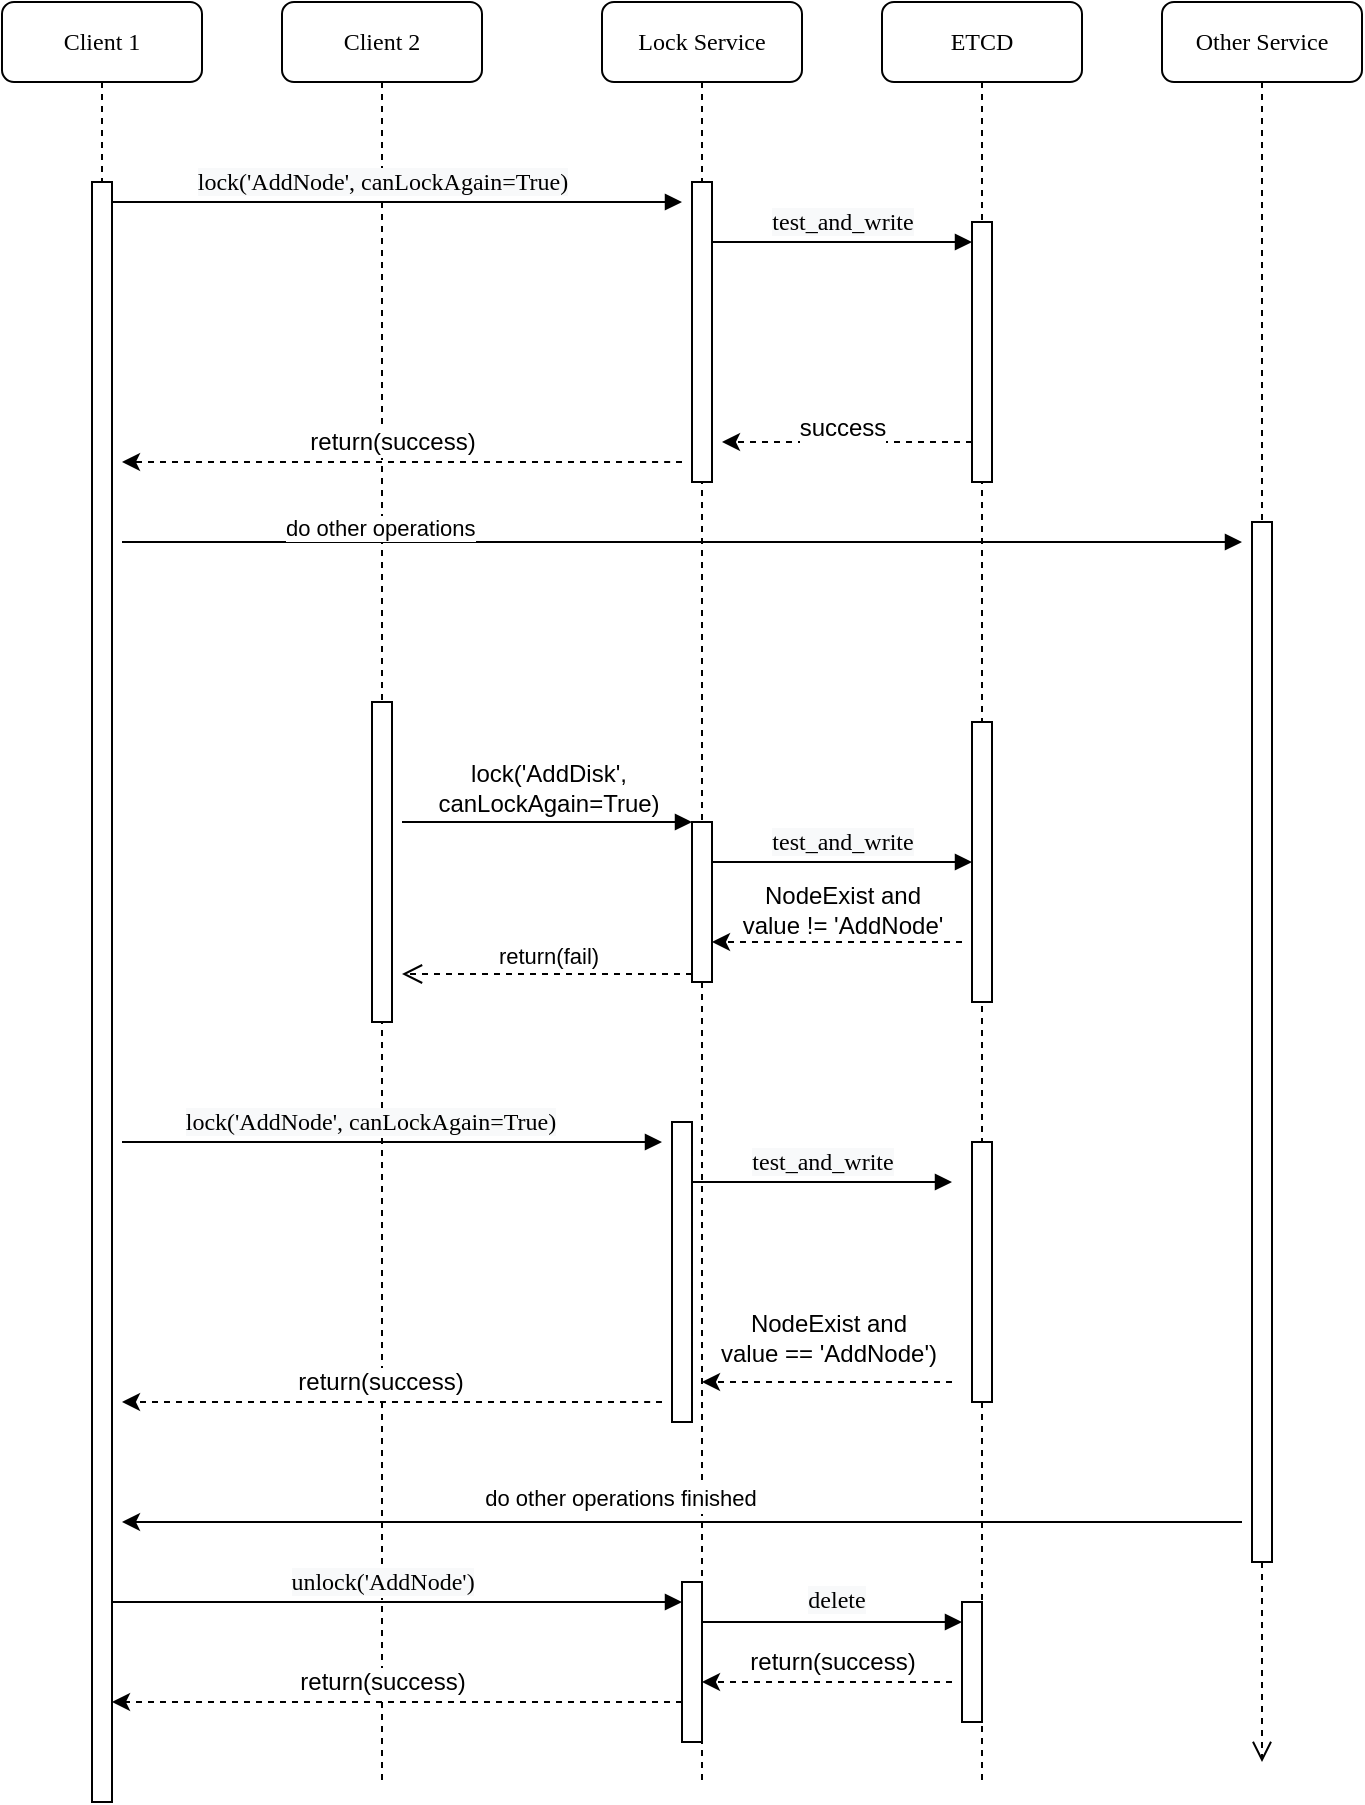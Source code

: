 <mxfile version="12.4.8" type="github">
  <diagram name="Page-1" id="13e1069c-82ec-6db2-03f1-153e76fe0fe0">
    <mxGraphModel dx="782" dy="446" grid="1" gridSize="10" guides="1" tooltips="1" connect="1" arrows="1" fold="1" page="1" pageScale="1" pageWidth="1100" pageHeight="850" background="#ffffff" math="0" shadow="0">
      <root>
        <mxCell id="0"/>
        <mxCell id="1" parent="0"/>
        <mxCell id="7baba1c4bc27f4b0-2" value="Client 2" style="shape=umlLifeline;perimeter=lifelinePerimeter;whiteSpace=wrap;html=1;container=1;collapsible=0;recursiveResize=0;outlineConnect=0;rounded=1;shadow=0;comic=0;labelBackgroundColor=none;strokeWidth=1;fontFamily=Verdana;fontSize=12;align=center;" parent="1" vertex="1">
          <mxGeometry x="240" y="80" width="100" height="890" as="geometry"/>
        </mxCell>
        <mxCell id="7baba1c4bc27f4b0-10" value="" style="html=1;points=[];perimeter=orthogonalPerimeter;rounded=0;shadow=0;comic=0;labelBackgroundColor=none;strokeWidth=1;fontFamily=Verdana;fontSize=12;align=center;" parent="7baba1c4bc27f4b0-2" vertex="1">
          <mxGeometry x="45" y="350" width="10" height="160" as="geometry"/>
        </mxCell>
        <mxCell id="7baba1c4bc27f4b0-3" value="Lock Service" style="shape=umlLifeline;perimeter=lifelinePerimeter;whiteSpace=wrap;html=1;container=1;collapsible=0;recursiveResize=0;outlineConnect=0;rounded=1;shadow=0;comic=0;labelBackgroundColor=none;strokeWidth=1;fontFamily=Verdana;fontSize=12;align=center;fillColor=#ffffff;" parent="1" vertex="1">
          <mxGeometry x="400" y="80" width="100" height="890" as="geometry"/>
        </mxCell>
        <mxCell id="7baba1c4bc27f4b0-13" value="" style="html=1;points=[];perimeter=orthogonalPerimeter;rounded=0;shadow=0;comic=0;labelBackgroundColor=none;strokeWidth=1;fontFamily=Verdana;fontSize=12;align=center;" parent="7baba1c4bc27f4b0-3" vertex="1">
          <mxGeometry x="45" y="90" width="10" height="150" as="geometry"/>
        </mxCell>
        <mxCell id="AFSu2onyiTdUrIdWj_2S-10" value="" style="html=1;points=[];perimeter=orthogonalPerimeter;" parent="7baba1c4bc27f4b0-3" vertex="1">
          <mxGeometry x="45" y="410" width="10" height="80" as="geometry"/>
        </mxCell>
        <mxCell id="7baba1c4bc27f4b0-4" value="ETCD" style="shape=umlLifeline;perimeter=lifelinePerimeter;whiteSpace=wrap;html=1;container=1;collapsible=0;recursiveResize=0;outlineConnect=0;rounded=1;shadow=0;comic=0;labelBackgroundColor=none;strokeWidth=1;fontFamily=Verdana;fontSize=12;align=center;" parent="1" vertex="1">
          <mxGeometry x="540" y="80" width="100" height="890" as="geometry"/>
        </mxCell>
        <mxCell id="7baba1c4bc27f4b0-16" value="" style="html=1;points=[];perimeter=orthogonalPerimeter;rounded=0;shadow=0;comic=0;labelBackgroundColor=none;strokeWidth=1;fontFamily=Verdana;fontSize=12;align=center;" parent="7baba1c4bc27f4b0-4" vertex="1">
          <mxGeometry x="45" y="110" width="10" height="130" as="geometry"/>
        </mxCell>
        <mxCell id="IGkkfEzJJo0-nALvQGHa-2" value="" style="html=1;points=[];perimeter=orthogonalPerimeter;rounded=0;shadow=0;comic=0;labelBackgroundColor=none;strokeWidth=1;fontFamily=Verdana;fontSize=12;align=center;" vertex="1" parent="7baba1c4bc27f4b0-4">
          <mxGeometry x="45" y="570" width="10" height="130" as="geometry"/>
        </mxCell>
        <mxCell id="7baba1c4bc27f4b0-5" value="Other Service" style="shape=umlLifeline;perimeter=lifelinePerimeter;whiteSpace=wrap;html=1;container=1;collapsible=0;recursiveResize=0;outlineConnect=0;rounded=1;shadow=0;comic=0;labelBackgroundColor=none;strokeWidth=1;fontFamily=Verdana;fontSize=12;align=center;" parent="1" vertex="1">
          <mxGeometry x="680" y="80" width="100" height="780" as="geometry"/>
        </mxCell>
        <mxCell id="7baba1c4bc27f4b0-19" value="" style="html=1;points=[];perimeter=orthogonalPerimeter;rounded=0;shadow=0;comic=0;labelBackgroundColor=none;strokeWidth=1;fontFamily=Verdana;fontSize=12;align=center;" parent="7baba1c4bc27f4b0-5" vertex="1">
          <mxGeometry x="45" y="260" width="10" height="520" as="geometry"/>
        </mxCell>
        <mxCell id="7baba1c4bc27f4b0-8" value="Client 1" style="shape=umlLifeline;perimeter=lifelinePerimeter;whiteSpace=wrap;html=1;container=1;collapsible=0;recursiveResize=0;outlineConnect=0;rounded=1;shadow=0;comic=0;labelBackgroundColor=none;strokeWidth=1;fontFamily=Verdana;fontSize=12;align=center;" parent="1" vertex="1">
          <mxGeometry x="100" y="80" width="100" height="900" as="geometry"/>
        </mxCell>
        <mxCell id="7baba1c4bc27f4b0-9" value="" style="html=1;points=[];perimeter=orthogonalPerimeter;rounded=0;shadow=0;comic=0;labelBackgroundColor=none;strokeWidth=1;fontFamily=Verdana;fontSize=12;align=center;" parent="7baba1c4bc27f4b0-8" vertex="1">
          <mxGeometry x="45" y="90" width="10" height="810" as="geometry"/>
        </mxCell>
        <mxCell id="7baba1c4bc27f4b0-17" value="" style="html=1;verticalAlign=bottom;endArrow=block;labelBackgroundColor=none;fontFamily=Verdana;fontSize=12;edgeStyle=elbowEdgeStyle;elbow=vertical;" parent="1" edge="1">
          <mxGeometry y="10" relative="1" as="geometry">
            <mxPoint x="455" y="200" as="sourcePoint"/>
            <Array as="points">
              <mxPoint x="530" y="200"/>
              <mxPoint x="520" y="180"/>
              <mxPoint x="460" y="200"/>
            </Array>
            <mxPoint x="585" y="200" as="targetPoint"/>
            <mxPoint as="offset"/>
          </mxGeometry>
        </mxCell>
        <mxCell id="AFSu2onyiTdUrIdWj_2S-5" value="&lt;span style=&quot;font-family: &amp;#34;verdana&amp;#34; ; background-color: rgb(248 , 249 , 250)&quot;&gt;test_and_write&lt;/span&gt;" style="text;html=1;align=center;verticalAlign=middle;resizable=0;points=[];labelBackgroundColor=#ffffff;" parent="7baba1c4bc27f4b0-17" vertex="1" connectable="0">
          <mxGeometry x="0.154" y="33" relative="1" as="geometry">
            <mxPoint x="-10" y="23" as="offset"/>
          </mxGeometry>
        </mxCell>
        <mxCell id="7baba1c4bc27f4b0-22" value="" style="html=1;points=[];perimeter=orthogonalPerimeter;rounded=0;shadow=0;comic=0;labelBackgroundColor=none;strokeWidth=1;fontFamily=Verdana;fontSize=12;align=center;" parent="1" vertex="1">
          <mxGeometry x="585" y="440" width="10" height="140" as="geometry"/>
        </mxCell>
        <mxCell id="7baba1c4bc27f4b0-30" value="" style="html=1;verticalAlign=bottom;endArrow=open;dashed=1;endSize=8;labelBackgroundColor=none;fontFamily=Verdana;fontSize=12;edgeStyle=elbowEdgeStyle;elbow=vertical;" parent="1" edge="1">
          <mxGeometry relative="1" as="geometry">
            <mxPoint x="730" y="960" as="targetPoint"/>
            <Array as="points"/>
            <mxPoint x="730" y="860" as="sourcePoint"/>
          </mxGeometry>
        </mxCell>
        <mxCell id="7baba1c4bc27f4b0-11" value="" style="html=1;verticalAlign=bottom;endArrow=block;labelBackgroundColor=none;fontFamily=Verdana;fontSize=12;edgeStyle=elbowEdgeStyle;elbow=vertical;" parent="1" source="7baba1c4bc27f4b0-9" edge="1">
          <mxGeometry relative="1" as="geometry">
            <mxPoint x="220" y="190" as="sourcePoint"/>
            <mxPoint x="440" y="180" as="targetPoint"/>
            <mxPoint as="offset"/>
          </mxGeometry>
        </mxCell>
        <mxCell id="AFSu2onyiTdUrIdWj_2S-6" value="&lt;span style=&quot;font-family: &amp;#34;verdana&amp;#34; ; background-color: rgb(248 , 249 , 250)&quot;&gt;lock(&#39;AddNode&#39;, canLockAgain=True)&lt;/span&gt;" style="text;html=1;align=center;verticalAlign=middle;resizable=0;points=[];labelBackgroundColor=#ffffff;" parent="7baba1c4bc27f4b0-11" vertex="1" connectable="0">
          <mxGeometry x="0.436" y="-1" relative="1" as="geometry">
            <mxPoint x="-70" y="-11" as="offset"/>
          </mxGeometry>
        </mxCell>
        <mxCell id="AFSu2onyiTdUrIdWj_2S-1" value="" style="endArrow=classic;html=1;dashed=1;" parent="1" edge="1">
          <mxGeometry width="50" height="50" relative="1" as="geometry">
            <mxPoint x="585" y="300" as="sourcePoint"/>
            <mxPoint x="460" y="300" as="targetPoint"/>
          </mxGeometry>
        </mxCell>
        <mxCell id="AFSu2onyiTdUrIdWj_2S-2" value="success" style="text;html=1;align=center;verticalAlign=middle;resizable=0;points=[];labelBackgroundColor=#ffffff;" parent="AFSu2onyiTdUrIdWj_2S-1" vertex="1" connectable="0">
          <mxGeometry x="0.349" y="-6" relative="1" as="geometry">
            <mxPoint x="19" y="-1" as="offset"/>
          </mxGeometry>
        </mxCell>
        <mxCell id="AFSu2onyiTdUrIdWj_2S-3" value="" style="endArrow=classic;html=1;dashed=1;" parent="1" edge="1">
          <mxGeometry width="50" height="50" relative="1" as="geometry">
            <mxPoint x="440" y="310" as="sourcePoint"/>
            <mxPoint x="160" y="310" as="targetPoint"/>
            <Array as="points">
              <mxPoint x="430" y="310"/>
            </Array>
          </mxGeometry>
        </mxCell>
        <mxCell id="AFSu2onyiTdUrIdWj_2S-4" value="return(success)" style="text;html=1;align=center;verticalAlign=middle;resizable=0;points=[];labelBackgroundColor=#ffffff;" parent="AFSu2onyiTdUrIdWj_2S-3" vertex="1" connectable="0">
          <mxGeometry x="-0.183" y="-4" relative="1" as="geometry">
            <mxPoint x="-31" y="-6" as="offset"/>
          </mxGeometry>
        </mxCell>
        <mxCell id="AFSu2onyiTdUrIdWj_2S-11" value="&lt;font style=&quot;font-size: 12px&quot;&gt;lock(&#39;AddDisk&#39;, &lt;br&gt;canLockAgain=True)&lt;/font&gt;" style="html=1;verticalAlign=bottom;endArrow=block;entryX=0;entryY=0;fontSize=12;" parent="1" target="AFSu2onyiTdUrIdWj_2S-10" edge="1">
          <mxGeometry relative="1" as="geometry">
            <mxPoint x="300" y="490" as="sourcePoint"/>
          </mxGeometry>
        </mxCell>
        <mxCell id="AFSu2onyiTdUrIdWj_2S-12" value="return(fail)" style="html=1;verticalAlign=bottom;endArrow=open;endSize=8;exitX=0;exitY=0.95;dashed=1;" parent="1" source="AFSu2onyiTdUrIdWj_2S-10" edge="1">
          <mxGeometry relative="1" as="geometry">
            <mxPoint x="300" y="566" as="targetPoint"/>
          </mxGeometry>
        </mxCell>
        <mxCell id="AFSu2onyiTdUrIdWj_2S-13" value="do other operations" style="endArrow=block;endFill=1;html=1;edgeStyle=orthogonalEdgeStyle;align=left;verticalAlign=top;" parent="1" edge="1">
          <mxGeometry x="-0.714" y="20" relative="1" as="geometry">
            <mxPoint x="160" y="350" as="sourcePoint"/>
            <mxPoint x="720" y="350" as="targetPoint"/>
            <mxPoint as="offset"/>
          </mxGeometry>
        </mxCell>
        <mxCell id="AFSu2onyiTdUrIdWj_2S-21" value="" style="html=1;verticalAlign=bottom;endArrow=block;labelBackgroundColor=none;fontFamily=Verdana;fontSize=12;edgeStyle=elbowEdgeStyle;elbow=vertical;" parent="1" edge="1">
          <mxGeometry y="10" relative="1" as="geometry">
            <mxPoint x="455" y="510" as="sourcePoint"/>
            <Array as="points">
              <mxPoint x="530" y="510"/>
              <mxPoint x="520" y="490"/>
              <mxPoint x="460" y="510"/>
            </Array>
            <mxPoint x="585" y="510" as="targetPoint"/>
            <mxPoint as="offset"/>
          </mxGeometry>
        </mxCell>
        <mxCell id="AFSu2onyiTdUrIdWj_2S-22" value="&lt;span style=&quot;font-family: &amp;#34;verdana&amp;#34; ; background-color: rgb(248 , 249 , 250)&quot;&gt;test_and_write&lt;/span&gt;" style="text;html=1;align=center;verticalAlign=middle;resizable=0;points=[];labelBackgroundColor=#ffffff;" parent="AFSu2onyiTdUrIdWj_2S-21" vertex="1" connectable="0">
          <mxGeometry x="0.154" y="33" relative="1" as="geometry">
            <mxPoint x="-10" y="23" as="offset"/>
          </mxGeometry>
        </mxCell>
        <mxCell id="AFSu2onyiTdUrIdWj_2S-23" value="" style="endArrow=classic;html=1;dashed=1;" parent="1" edge="1">
          <mxGeometry width="50" height="50" relative="1" as="geometry">
            <mxPoint x="580" y="550" as="sourcePoint"/>
            <mxPoint x="455" y="550" as="targetPoint"/>
          </mxGeometry>
        </mxCell>
        <mxCell id="AFSu2onyiTdUrIdWj_2S-24" value="NodeExist and &lt;br&gt;value != &#39;AddNode&#39;" style="text;html=1;align=center;verticalAlign=middle;resizable=0;points=[];labelBackgroundColor=#ffffff;" parent="AFSu2onyiTdUrIdWj_2S-23" vertex="1" connectable="0">
          <mxGeometry x="0.349" y="-6" relative="1" as="geometry">
            <mxPoint x="24" y="-10" as="offset"/>
          </mxGeometry>
        </mxCell>
        <mxCell id="AFSu2onyiTdUrIdWj_2S-25" value="" style="html=1;verticalAlign=bottom;endArrow=block;labelBackgroundColor=none;fontFamily=Verdana;fontSize=12;edgeStyle=elbowEdgeStyle;elbow=vertical;" parent="1" edge="1">
          <mxGeometry relative="1" as="geometry">
            <mxPoint x="155" y="880" as="sourcePoint"/>
            <mxPoint x="440" y="880" as="targetPoint"/>
            <mxPoint as="offset"/>
          </mxGeometry>
        </mxCell>
        <mxCell id="AFSu2onyiTdUrIdWj_2S-26" value="&lt;span style=&quot;font-family: &amp;#34;verdana&amp;#34; ; background-color: rgb(248 , 249 , 250)&quot;&gt;unlock(&#39;AddNode&#39;)&lt;/span&gt;" style="text;html=1;align=center;verticalAlign=middle;resizable=0;points=[];labelBackgroundColor=#ffffff;" parent="AFSu2onyiTdUrIdWj_2S-25" vertex="1" connectable="0">
          <mxGeometry x="0.436" y="-1" relative="1" as="geometry">
            <mxPoint x="-70" y="-11" as="offset"/>
          </mxGeometry>
        </mxCell>
        <mxCell id="AFSu2onyiTdUrIdWj_2S-27" value="" style="html=1;points=[];perimeter=orthogonalPerimeter;" parent="1" vertex="1">
          <mxGeometry x="440" y="870" width="10" height="80" as="geometry"/>
        </mxCell>
        <mxCell id="AFSu2onyiTdUrIdWj_2S-28" value="" style="html=1;verticalAlign=bottom;endArrow=block;labelBackgroundColor=none;fontFamily=Verdana;fontSize=12;edgeStyle=elbowEdgeStyle;elbow=vertical;" parent="1" edge="1">
          <mxGeometry y="10" relative="1" as="geometry">
            <mxPoint x="450" y="890" as="sourcePoint"/>
            <Array as="points">
              <mxPoint x="525" y="890"/>
              <mxPoint x="515" y="870"/>
              <mxPoint x="455" y="890"/>
            </Array>
            <mxPoint x="580" y="890" as="targetPoint"/>
            <mxPoint as="offset"/>
          </mxGeometry>
        </mxCell>
        <mxCell id="AFSu2onyiTdUrIdWj_2S-29" value="&lt;font face=&quot;verdana&quot;&gt;&lt;span style=&quot;background-color: rgb(248 , 249 , 250)&quot;&gt;delete&lt;/span&gt;&lt;/font&gt;" style="text;html=1;align=center;verticalAlign=middle;resizable=0;points=[];labelBackgroundColor=#ffffff;" parent="AFSu2onyiTdUrIdWj_2S-28" vertex="1" connectable="0">
          <mxGeometry x="0.154" y="33" relative="1" as="geometry">
            <mxPoint x="-8" y="22" as="offset"/>
          </mxGeometry>
        </mxCell>
        <mxCell id="AFSu2onyiTdUrIdWj_2S-30" value="" style="html=1;points=[];perimeter=orthogonalPerimeter;rounded=0;shadow=0;comic=0;labelBackgroundColor=none;strokeWidth=1;fontFamily=Verdana;fontSize=12;align=center;" parent="1" vertex="1">
          <mxGeometry x="580" y="880" width="10" height="60" as="geometry"/>
        </mxCell>
        <mxCell id="AFSu2onyiTdUrIdWj_2S-31" value="" style="endArrow=classic;html=1;dashed=1;" parent="1" edge="1">
          <mxGeometry width="50" height="50" relative="1" as="geometry">
            <mxPoint x="575" y="920" as="sourcePoint"/>
            <mxPoint x="450" y="920" as="targetPoint"/>
          </mxGeometry>
        </mxCell>
        <mxCell id="AFSu2onyiTdUrIdWj_2S-32" value="return(success)" style="text;html=1;align=center;verticalAlign=middle;resizable=0;points=[];labelBackgroundColor=#ffffff;" parent="AFSu2onyiTdUrIdWj_2S-31" vertex="1" connectable="0">
          <mxGeometry x="0.349" y="-6" relative="1" as="geometry">
            <mxPoint x="24" y="-4" as="offset"/>
          </mxGeometry>
        </mxCell>
        <mxCell id="AFSu2onyiTdUrIdWj_2S-33" value="" style="endArrow=classic;html=1;dashed=1;" parent="1" edge="1">
          <mxGeometry width="50" height="50" relative="1" as="geometry">
            <mxPoint x="440" y="930" as="sourcePoint"/>
            <mxPoint x="155" y="930" as="targetPoint"/>
          </mxGeometry>
        </mxCell>
        <mxCell id="AFSu2onyiTdUrIdWj_2S-34" value="return(success)" style="text;html=1;align=center;verticalAlign=middle;resizable=0;points=[];labelBackgroundColor=#ffffff;" parent="AFSu2onyiTdUrIdWj_2S-33" vertex="1" connectable="0">
          <mxGeometry x="0.349" y="-6" relative="1" as="geometry">
            <mxPoint x="42" y="-4" as="offset"/>
          </mxGeometry>
        </mxCell>
        <mxCell id="IGkkfEzJJo0-nALvQGHa-1" value="" style="html=1;points=[];perimeter=orthogonalPerimeter;rounded=0;shadow=0;comic=0;labelBackgroundColor=none;strokeWidth=1;fontFamily=Verdana;fontSize=12;align=center;" vertex="1" parent="1">
          <mxGeometry x="435" y="640" width="10" height="150" as="geometry"/>
        </mxCell>
        <mxCell id="IGkkfEzJJo0-nALvQGHa-3" value="" style="html=1;verticalAlign=bottom;endArrow=block;labelBackgroundColor=none;fontFamily=Verdana;fontSize=12;edgeStyle=elbowEdgeStyle;elbow=vertical;" edge="1" parent="1">
          <mxGeometry y="10" relative="1" as="geometry">
            <mxPoint x="445" y="670" as="sourcePoint"/>
            <Array as="points">
              <mxPoint x="520" y="670"/>
              <mxPoint x="510" y="650"/>
              <mxPoint x="450" y="670"/>
            </Array>
            <mxPoint x="575" y="670" as="targetPoint"/>
            <mxPoint as="offset"/>
          </mxGeometry>
        </mxCell>
        <mxCell id="IGkkfEzJJo0-nALvQGHa-4" value="&lt;span style=&quot;font-family: &amp;#34;verdana&amp;#34; ; background-color: rgb(248 , 249 , 250)&quot;&gt;test_and_write&lt;/span&gt;" style="text;html=1;align=center;verticalAlign=middle;resizable=0;points=[];labelBackgroundColor=#ffffff;" vertex="1" connectable="0" parent="IGkkfEzJJo0-nALvQGHa-3">
          <mxGeometry x="0.154" y="33" relative="1" as="geometry">
            <mxPoint x="-10" y="23" as="offset"/>
          </mxGeometry>
        </mxCell>
        <mxCell id="IGkkfEzJJo0-nALvQGHa-5" value="" style="html=1;verticalAlign=bottom;endArrow=block;labelBackgroundColor=none;fontFamily=Verdana;fontSize=12;edgeStyle=elbowEdgeStyle;elbow=vertical;" edge="1" parent="1">
          <mxGeometry relative="1" as="geometry">
            <mxPoint x="160" y="650" as="sourcePoint"/>
            <mxPoint x="430" y="650" as="targetPoint"/>
            <mxPoint as="offset"/>
          </mxGeometry>
        </mxCell>
        <mxCell id="IGkkfEzJJo0-nALvQGHa-6" value="&lt;span style=&quot;font-family: &amp;#34;verdana&amp;#34; ; background-color: rgb(248 , 249 , 250)&quot;&gt;lock(&#39;AddNode&#39;, canLockAgain=True)&lt;/span&gt;" style="text;html=1;align=center;verticalAlign=middle;resizable=0;points=[];labelBackgroundColor=#ffffff;" vertex="1" connectable="0" parent="IGkkfEzJJo0-nALvQGHa-5">
          <mxGeometry x="0.436" y="-1" relative="1" as="geometry">
            <mxPoint x="-70" y="-11" as="offset"/>
          </mxGeometry>
        </mxCell>
        <mxCell id="IGkkfEzJJo0-nALvQGHa-7" value="" style="endArrow=classic;html=1;dashed=1;" edge="1" parent="1">
          <mxGeometry width="50" height="50" relative="1" as="geometry">
            <mxPoint x="575" y="770" as="sourcePoint"/>
            <mxPoint x="450" y="770" as="targetPoint"/>
          </mxGeometry>
        </mxCell>
        <mxCell id="IGkkfEzJJo0-nALvQGHa-9" value="" style="endArrow=classic;html=1;dashed=1;" edge="1" parent="1">
          <mxGeometry width="50" height="50" relative="1" as="geometry">
            <mxPoint x="430" y="780" as="sourcePoint"/>
            <mxPoint x="160" y="780" as="targetPoint"/>
            <Array as="points">
              <mxPoint x="420" y="780"/>
            </Array>
          </mxGeometry>
        </mxCell>
        <mxCell id="IGkkfEzJJo0-nALvQGHa-10" value="return(success)" style="text;html=1;align=center;verticalAlign=middle;resizable=0;points=[];labelBackgroundColor=#ffffff;" vertex="1" connectable="0" parent="IGkkfEzJJo0-nALvQGHa-9">
          <mxGeometry x="-0.183" y="-4" relative="1" as="geometry">
            <mxPoint x="-31" y="-6" as="offset"/>
          </mxGeometry>
        </mxCell>
        <mxCell id="IGkkfEzJJo0-nALvQGHa-12" value="NodeExist and &lt;br&gt;value == &#39;AddNode&#39;)" style="text;html=1;align=center;verticalAlign=middle;resizable=0;points=[];labelBackgroundColor=#ffffff;" vertex="1" connectable="0" parent="1">
          <mxGeometry x="490" y="750" as="geometry">
            <mxPoint x="23" y="-2" as="offset"/>
          </mxGeometry>
        </mxCell>
        <mxCell id="IGkkfEzJJo0-nALvQGHa-13" value="" style="endArrow=classic;html=1;fontSize=12;" edge="1" parent="1">
          <mxGeometry width="50" height="50" relative="1" as="geometry">
            <mxPoint x="720" y="840" as="sourcePoint"/>
            <mxPoint x="160" y="840" as="targetPoint"/>
          </mxGeometry>
        </mxCell>
        <mxCell id="IGkkfEzJJo0-nALvQGHa-14" value="&lt;span style=&quot;font-size: 11px ; text-align: left&quot;&gt;do other operations finished&lt;/span&gt;" style="text;html=1;align=center;verticalAlign=middle;resizable=0;points=[];labelBackgroundColor=#ffffff;fontSize=12;" vertex="1" connectable="0" parent="IGkkfEzJJo0-nALvQGHa-13">
          <mxGeometry x="0.112" y="-8" relative="1" as="geometry">
            <mxPoint y="-4" as="offset"/>
          </mxGeometry>
        </mxCell>
      </root>
    </mxGraphModel>
  </diagram>
</mxfile>
